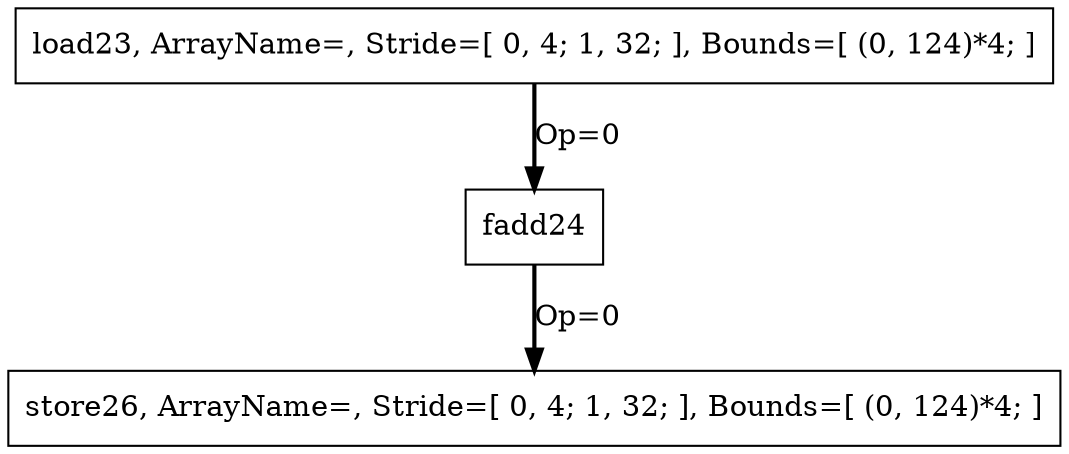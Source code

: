 Digraph G {
load23[label = "load23, ArrayName=, Stride=[ 0, 4; 1, 32; ], Bounds=[ (0, 124)*4; ]", shape = box, color = black];
fadd24[label = "fadd24", shape = box, color = black];
store26[label = "store26, ArrayName=, Stride=[ 0, 4; 1, 32; ], Bounds=[ (0, 124)*4; ]", shape = box, color = black];
load23 -> fadd24[color = black, style = bold, label = "Op=0"];
fadd24 -> store26[color = black, style = bold, label = "Op=0"];
}
